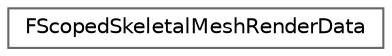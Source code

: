 digraph "Graphical Class Hierarchy"
{
 // INTERACTIVE_SVG=YES
 // LATEX_PDF_SIZE
  bgcolor="transparent";
  edge [fontname=Helvetica,fontsize=10,labelfontname=Helvetica,labelfontsize=10];
  node [fontname=Helvetica,fontsize=10,shape=box,height=0.2,width=0.4];
  rankdir="LR";
  Node0 [id="Node000000",label="FScopedSkeletalMeshRenderData",height=0.2,width=0.4,color="grey40", fillcolor="white", style="filled",URL="$dd/dbf/structFScopedSkeletalMeshRenderData.html",tooltip=" "];
}
